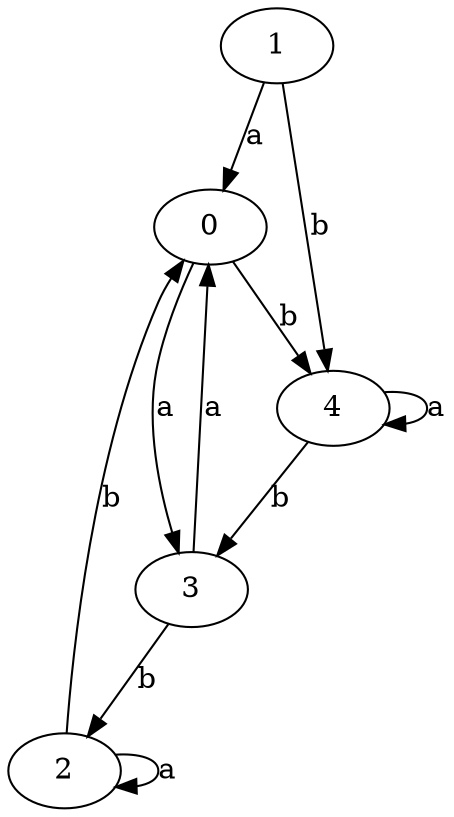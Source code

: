 digraph {
 ranksep=0.5;
 d2tdocpreamble = "\usetikzlibrary{automata}";
 d2tfigpreamble = "\tikzstyle{every state}= [ draw=blue!50,very thick,fill=blue!20]  \tikzstyle{auto}= [fill=white]";
 node [style="state"];
 edge [lblstyle="auto",topath="bend right", len=4  ]
  "0" [label="0",style = "state, initial"];
  "1" [label="1",style = "state, accepting"];
  "2" [label="2",];
  "3" [label="3",];
  "4" [label="4",];
  "0" -> "3" [label="a"];
  "0" -> "4" [label="b"];
  "1" -> "0" [label="a"];
  "1" -> "4" [label="b"];
  "2" -> "0" [label="b"];
  "2" -> "2" [label="a",topath="loop above"];
  "3" -> "0" [label="a"];
  "3" -> "2" [label="b"];
  "4" -> "3" [label="b"];
  "4" -> "4" [label="a",topath="loop above"];
}